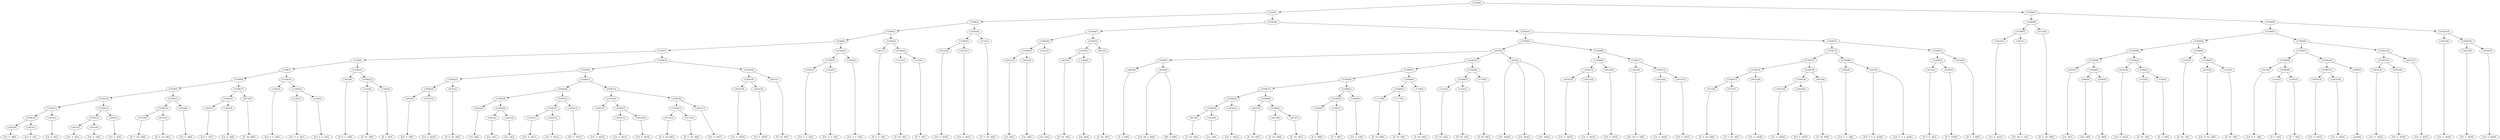 digraph sample{
"L3453(0)"->"[Cis  E  A](0)"
"L3453(1)"->"[Cis  E  A](1)"
"L5358(12)"->"L3453(0)"
"L5358(12)"->"L3453(1)"
"L3453(2)"->"[Cis  E  A](2)"
"L5358(11)"->"L5358(12)"
"L5358(11)"->"L3453(2)"
"L3453(3)"->"[Cis  E  A](3)"
"L3453(4)"->"[Cis  E  A](4)"
"L5358(14)"->"L3453(3)"
"L5358(14)"->"L3453(4)"
"L3453(5)"->"[Cis  E  A](5)"
"L5358(13)"->"L5358(14)"
"L5358(13)"->"L3453(5)"
"L5358(10)"->"L5358(11)"
"L5358(10)"->"L5358(13)"
"L4715(0)"->"[D  E  Gis  B](0)"
"L4715(1)"->"[D  E  Gis  B](1)"
"L5358(16)"->"L4715(0)"
"L5358(16)"->"L4715(1)"
"L3453(6)"->"[Cis  E  A](6)"
"L5358(15)"->"L5358(16)"
"L5358(15)"->"L3453(6)"
"L5358(9)"->"L5358(10)"
"L5358(9)"->"L5358(15)"
"L3453(7)"->"[Cis  E  A](7)"
"L3453(8)"->"[Cis  E  A](8)"
"L5358(18)"->"L3453(7)"
"L5358(18)"->"L3453(8)"
"L4672(0)"->"[E  Gis  B](0)"
"L5358(17)"->"L5358(18)"
"L5358(17)"->"L4672(0)"
"L5358(8)"->"L5358(9)"
"L5358(8)"->"L5358(17)"
"L2362(0)"->"[Cis  E  G  A](0)"
"L2362(1)"->"[Cis  E  G  A](1)"
"L2362(2)"->"[Cis  E  G  A](2)"
"L5358(20)"->"L2362(1)"
"L5358(20)"->"L2362(2)"
"L5358(19)"->"L2362(0)"
"L5358(19)"->"L5358(20)"
"L5358(7)"->"L5358(8)"
"L5358(7)"->"L5358(19)"
"L3612(0)"->"[D  E  G  A](0)"
"L1532(0)"->"[D  Fis  A](0)"
"L1163(0)"->"[D  F  A](0)"
"L5358(22)"->"L1532(0)"
"L5358(22)"->"L1163(0)"
"L5358(21)"->"L3612(0)"
"L5358(21)"->"L5358(22)"
"L5358(6)"->"L5358(7)"
"L5358(6)"->"L5358(21)"
"L3453(9)"->"[Cis  E  A](9)"
"L3453(10)"->"[Cis  E  A](10)"
"L5358(26)"->"L3453(9)"
"L5358(26)"->"L3453(10)"
"L4715(2)"->"[D  E  Gis  B](2)"
"L5358(25)"->"L5358(26)"
"L5358(25)"->"L4715(2)"
"L4422(0)"->"[Cis  A](0)"
"L4422(1)"->"[Cis  A](1)"
"L4422(2)"->"[Cis  A](2)"
"L5358(30)"->"L4422(1)"
"L5358(30)"->"L4422(2)"
"L5358(29)"->"L4422(0)"
"L5358(29)"->"L5358(30)"
"L3453(11)"->"[Cis  E  A](11)"
"L3453(12)"->"[Cis  E  A](12)"
"L5358(32)"->"L3453(11)"
"L5358(32)"->"L3453(12)"
"L3453(13)"->"[Cis  E  A](13)"
"L5358(31)"->"L5358(32)"
"L5358(31)"->"L3453(13)"
"L5358(28)"->"L5358(29)"
"L5358(28)"->"L5358(31)"
"L3453(14)"->"[Cis  E  A](14)"
"L3453(15)"->"[Cis  E  A](15)"
"L3453(16)"->"[Cis  E  A](16)"
"L5358(35)"->"L3453(15)"
"L5358(35)"->"L3453(16)"
"L5358(34)"->"L3453(14)"
"L5358(34)"->"L5358(35)"
"L4715(3)"->"[D  E  Gis  B](3)"
"L4715(4)"->"[D  E  Gis  B](4)"
"L5358(37)"->"L4715(3)"
"L5358(37)"->"L4715(4)"
"L3453(17)"->"[Cis  E  A](17)"
"L5358(36)"->"L5358(37)"
"L5358(36)"->"L3453(17)"
"L5358(33)"->"L5358(34)"
"L5358(33)"->"L5358(36)"
"L5358(27)"->"L5358(28)"
"L5358(27)"->"L5358(33)"
"L5358(24)"->"L5358(25)"
"L5358(24)"->"L5358(27)"
"L3453(18)"->"[Cis  E  A](18)"
"L3453(19)"->"[Cis  E  A](19)"
"L5358(39)"->"L3453(18)"
"L5358(39)"->"L3453(19)"
"L4672(1)"->"[E  Gis  B](1)"
"L5358(38)"->"L5358(39)"
"L5358(38)"->"L4672(1)"
"L5358(23)"->"L5358(24)"
"L5358(23)"->"L5358(38)"
"L5358(5)"->"L5358(6)"
"L5358(5)"->"L5358(23)"
"L2362(3)"->"[Cis  E  G  A](3)"
"L2362(4)"->"[Cis  E  G  A](4)"
"L5358(41)"->"L2362(3)"
"L5358(41)"->"L2362(4)"
"L2362(5)"->"[Cis  E  G  A](5)"
"L5358(40)"->"L5358(41)"
"L5358(40)"->"L2362(5)"
"L5358(4)"->"L5358(5)"
"L5358(4)"->"L5358(40)"
"L3612(1)"->"[D  E  G  A](1)"
"L1532(1)"->"[D  Fis  A](1)"
"L1163(1)"->"[D  F  A](1)"
"L5358(43)"->"L1532(1)"
"L5358(43)"->"L1163(1)"
"L5358(42)"->"L3612(1)"
"L5358(42)"->"L5358(43)"
"L5358(3)"->"L5358(4)"
"L5358(3)"->"L5358(42)"
"L3453(20)"->"[Cis  E  A](20)"
"L3453(21)"->"[Cis  E  A](21)"
"L5358(45)"->"L3453(20)"
"L5358(45)"->"L3453(21)"
"L4715(5)"->"[D  E  Gis  B](5)"
"L5358(44)"->"L5358(45)"
"L5358(44)"->"L4715(5)"
"L5358(2)"->"L5358(3)"
"L5358(2)"->"L5358(44)"
"L4422(3)"->"[Cis  A](3)"
"L4422(4)"->"[Cis  A](4)"
"L5358(49)"->"L4422(3)"
"L5358(49)"->"L4422(4)"
"L4422(5)"->"[Cis  A](5)"
"L5358(48)"->"L5358(49)"
"L5358(48)"->"L4422(5)"
"L4672(2)"->"[E  Gis  B](2)"
"L-1764(0)"->"[Gis  B](0)"
"L5358(51)"->"L4672(2)"
"L5358(51)"->"L-1764(0)"
"L4672(3)"->"[E  Gis  B](3)"
"L5358(50)"->"L5358(51)"
"L5358(50)"->"L4672(3)"
"L5358(47)"->"L5358(48)"
"L5358(47)"->"L5358(50)"
"L4893(0)"->"[E  A  B](0)"
"L4955(0)"->"[Cis  Dis  A  B](0)"
"L4955(0)"->"[Dis  A  B](0)"
"L4994(0)"->"L4893(0)"
"L4994(0)"->"L4955(0)"
"L4672(4)"->"[E  Gis  B](4)"
"L4422(6)"->"[Cis  A](6)"
"L5358(59)"->"L4672(4)"
"L5358(59)"->"L4422(6)"
"L3453(22)"->"[Cis  E  A](22)"
"L5358(58)"->"L5358(59)"
"L5358(58)"->"L3453(22)"
"L4672(5)"->"[E  Gis  B](5)"
"L4672(6)"->"[E  Gis  B](6)"
"L4672(7)"->"[E  Gis  B](7)"
"L5358(61)"->"L4672(6)"
"L5358(61)"->"L4672(7)"
"L5358(60)"->"L4672(5)"
"L5358(60)"->"L5358(61)"
"L5358(57)"->"L5358(58)"
"L5358(57)"->"L5358(60)"
"L3345(0)"->"[E  G  B](0)"
"L3345(1)"->"[E  G  B](1)"
"L5358(63)"->"L3345(0)"
"L5358(63)"->"L3345(1)"
"L1669(0)"->"[Cis  E  G](0)"
"L5358(62)"->"L5358(63)"
"L5358(62)"->"L1669(0)"
"L5358(56)"->"L5358(57)"
"L5358(56)"->"L5358(62)"
"L-1779(0)"->"[D  Fis  B](0)"
"L-1779(1)"->"[D  Fis  B](1)"
"L5358(65)"->"L-1779(0)"
"L5358(65)"->"L-1779(1)"
"L-1779(2)"->"[D  Fis  B](2)"
"L5358(64)"->"L5358(65)"
"L5358(64)"->"L-1779(2)"
"L5358(55)"->"L5358(56)"
"L5358(55)"->"L5358(64)"
"L1532(2)"->"[D  Fis  A](2)"
"L1532(3)"->"[D  Fis  A](3)"
"L5358(67)"->"L1532(2)"
"L5358(67)"->"L1532(3)"
"L-1779(3)"->"[D  Fis  B](3)"
"L5358(66)"->"L5358(67)"
"L5358(66)"->"L-1779(3)"
"L5358(54)"->"L5358(55)"
"L5358(54)"->"L5358(66)"
"L-901(0)"->"[Cis  Dis](0)"
"L-901(0)"->"[Cis  Dis](1)"
"L-901(0)"->"[Cis  Dis](2)"
"L4932(0)"->"L4994(0)"
"L4932(0)"->"L5358(54)"
"L4932(0)"->"L-901(0)"
"L3453(23)"->"[Cis  E  A](23)"
"L3453(24)"->"[Cis  E  A](24)"
"L5358(70)"->"L3453(23)"
"L5358(70)"->"L3453(24)"
"L3453(25)"->"[Cis  E  A](25)"
"L5358(69)"->"L5358(70)"
"L5358(69)"->"L3453(25)"
"L3812(0)"->"[Cis  Dis  E  A](0)"
"L3453(26)"->"[Cis  E  A](26)"
"L3453(27)"->"[Cis  E  A](27)"
"L5358(72)"->"L3453(26)"
"L5358(72)"->"L3453(27)"
"L5358(71)"->"L3812(0)"
"L5358(71)"->"L5358(72)"
"L5358(68)"->"L5358(69)"
"L5358(68)"->"L5358(71)"
"L5358(53)"->"L4932(0)"
"L5358(53)"->"L5358(68)"
"L4715(6)"->"[D  E  Gis  B](6)"
"L4715(7)"->"[D  E  Gis  B](7)"
"L5358(77)"->"L4715(6)"
"L5358(77)"->"L4715(7)"
"L3453(28)"->"[Cis  E  A](28)"
"L5358(76)"->"L5358(77)"
"L5358(76)"->"L3453(28)"
"L3453(29)"->"[Cis  E  A](29)"
"L3453(30)"->"[Cis  E  A](30)"
"L5358(79)"->"L3453(29)"
"L5358(79)"->"L3453(30)"
"L4672(8)"->"[E  Gis  B](8)"
"L5358(78)"->"L5358(79)"
"L5358(78)"->"L4672(8)"
"L5358(75)"->"L5358(76)"
"L5358(75)"->"L5358(78)"
"L2362(6)"->"[Cis  E  G  A](6)"
"L3457(0)"->"[Cis  E  G  A  Ais](0)"
"L3457(0)"->"[Cis  E  G  A  Ais](1)"
"L5358(80)"->"L2362(6)"
"L5358(80)"->"L3457(0)"
"L5358(74)"->"L5358(75)"
"L5358(74)"->"L5358(80)"
"L3612(2)"->"[D  E  G  A](2)"
"L4261(0)"->"[D  E  Fis](0)"
"L5358(82)"->"L3612(2)"
"L5358(82)"->"L4261(0)"
"L3552(0)"->"[D  F  A  B](0)"
"L5358(81)"->"L5358(82)"
"L5358(81)"->"L3552(0)"
"L5358(73)"->"L5358(74)"
"L5358(73)"->"L5358(81)"
"L5358(52)"->"L5358(53)"
"L5358(52)"->"L5358(73)"
"L5358(46)"->"L5358(47)"
"L5358(46)"->"L5358(52)"
"L5358(1)"->"L5358(2)"
"L5358(1)"->"L5358(46)"
"L3453(31)"->"[Cis  E  A](31)"
"L3812(1)"->"[Cis  Dis  E  A](1)"
"L5358(85)"->"L3453(31)"
"L5358(85)"->"L3812(1)"
"L4715(8)"->"[D  E  Gis  B](8)"
"L5358(84)"->"L5358(85)"
"L5358(84)"->"L4715(8)"
"L4422(7)"->"[Cis  A](7)"
"L2985(0)"->"[Gis  A](0)"
"L4292(0)"->"[A  B](0)"
"L5358(91)"->"L2985(0)"
"L5358(91)"->"L4292(0)"
"L5358(90)"->"L4422(7)"
"L5358(90)"->"L5358(91)"
"L3453(32)"->"[Cis  E  A](32)"
"L1532(4)"->"[D  Fis  A](4)"
"L-1792(0)"->"[E  G  A](0)"
"L5358(93)"->"L1532(4)"
"L5358(93)"->"L-1792(0)"
"L5358(92)"->"L3453(32)"
"L5358(92)"->"L5358(93)"
"L5358(89)"->"L5358(90)"
"L5358(89)"->"L5358(92)"
"L1532(5)"->"[D  Fis  A](5)"
"L2347(0)"->"[Cis  D  Fis  A](0)"
"L1532(6)"->"[D  Fis  A](6)"
"L5358(95)"->"L2347(0)"
"L5358(95)"->"L1532(6)"
"L5358(94)"->"L1532(5)"
"L5358(94)"->"L5358(95)"
"L5358(88)"->"L5358(89)"
"L5358(88)"->"L5358(94)"
"L3413(0)"->"[Cis  D  F  A](0)"
"L1163(2)"->"[D  F  A](2)"
"L1163(3)"->"[D  F  A](3)"
"L5358(99)"->"L1163(2)"
"L5358(99)"->"L1163(3)"
"L5358(98)"->"L3413(0)"
"L5358(98)"->"L5358(99)"
"L3453(33)"->"[Cis  E  A](33)"
"L3453(34)"->"[Cis  E  A](34)"
"L5358(101)"->"L3453(33)"
"L5358(101)"->"L3453(34)"
"L3609(0)"->"[rest](0)"
"L5358(100)"->"L5358(101)"
"L5358(100)"->"L3609(0)"
"L5358(97)"->"L5358(98)"
"L5358(97)"->"L5358(100)"
"L3453(35)"->"[Cis  E  A](35)"
"L3453(36)"->"[Cis  E  A](36)"
"L5358(103)"->"L3453(35)"
"L5358(103)"->"L3453(36)"
"L3453(37)"->"[Cis  E  A](37)"
"L5358(102)"->"L5358(103)"
"L5358(102)"->"L3453(37)"
"L5358(96)"->"L5358(97)"
"L5358(96)"->"L5358(102)"
"L5358(87)"->"L5358(88)"
"L5358(87)"->"L5358(96)"
"L3453(38)"->"[Cis  E  A](38)"
"L3453(39)"->"[Cis  E  A](39)"
"L3453(40)"->"[Cis  E  A](40)"
"L5358(105)"->"L3453(39)"
"L5358(105)"->"L3453(40)"
"L5358(104)"->"L3453(38)"
"L5358(104)"->"L5358(105)"
"L5358(86)"->"L5358(87)"
"L5358(86)"->"L5358(104)"
"L5358(83)"->"L5358(84)"
"L5358(83)"->"L5358(86)"
"L5358(0)"->"L5358(1)"
"L5358(0)"->"L5358(83)"
{rank = min; "L5358(0)"}
{rank = same; "L5358(1)"; "L5358(83)";}
{rank = same; "L5358(2)"; "L5358(46)"; "L5358(84)"; "L5358(86)";}
{rank = same; "L5358(3)"; "L5358(44)"; "L5358(47)"; "L5358(52)"; "L5358(85)"; "L4715(8)"; "L5358(87)"; "L5358(104)";}
{rank = same; "L5358(4)"; "L5358(42)"; "L5358(45)"; "L4715(5)"; "L5358(48)"; "L5358(50)"; "L5358(53)"; "L5358(73)"; "L3453(31)"; "L3812(1)"; "L5358(88)"; "L5358(96)"; "L3453(38)"; "L5358(105)";}
{rank = same; "L5358(5)"; "L5358(40)"; "L3612(1)"; "L5358(43)"; "L3453(20)"; "L3453(21)"; "L5358(49)"; "L4422(5)"; "L5358(51)"; "L4672(3)"; "L4932(0)"; "L5358(68)"; "L5358(74)"; "L5358(81)"; "L5358(89)"; "L5358(94)"; "L5358(97)"; "L5358(102)"; "L3453(39)"; "L3453(40)";}
{rank = same; "L5358(6)"; "L5358(23)"; "L5358(41)"; "L2362(5)"; "L1532(1)"; "L1163(1)"; "L4422(3)"; "L4422(4)"; "L4672(2)"; "L-1764(0)"; "L4994(0)"; "L5358(54)"; "L-901(0)"; "L5358(69)"; "L5358(71)"; "L5358(75)"; "L5358(80)"; "L5358(82)"; "L3552(0)"; "L5358(90)"; "L5358(92)"; "L1532(5)"; "L5358(95)"; "L5358(98)"; "L5358(100)"; "L5358(103)"; "L3453(37)";}
{rank = same; "L5358(7)"; "L5358(21)"; "L5358(24)"; "L5358(38)"; "L2362(3)"; "L2362(4)"; "L4893(0)"; "L4955(0)"; "L5358(55)"; "L5358(66)"; "L5358(70)"; "L3453(25)"; "L3812(0)"; "L5358(72)"; "L5358(76)"; "L5358(78)"; "L2362(6)"; "L3457(0)"; "L3612(2)"; "L4261(0)"; "L4422(7)"; "L5358(91)"; "L3453(32)"; "L5358(93)"; "L2347(0)"; "L1532(6)"; "L3413(0)"; "L5358(99)"; "L5358(101)"; "L3609(0)"; "L3453(35)"; "L3453(36)";}
{rank = same; "L5358(8)"; "L5358(19)"; "L3612(0)"; "L5358(22)"; "L5358(25)"; "L5358(27)"; "L5358(39)"; "L4672(1)"; "L5358(56)"; "L5358(64)"; "L5358(67)"; "L-1779(3)"; "L3453(23)"; "L3453(24)"; "L3453(26)"; "L3453(27)"; "L5358(77)"; "L3453(28)"; "L5358(79)"; "L4672(8)"; "L2985(0)"; "L4292(0)"; "L1532(4)"; "L-1792(0)"; "L1163(2)"; "L1163(3)"; "L3453(33)"; "L3453(34)";}
{rank = same; "L5358(9)"; "L5358(17)"; "L2362(0)"; "L5358(20)"; "L1532(0)"; "L1163(0)"; "L5358(26)"; "L4715(2)"; "L5358(28)"; "L5358(33)"; "L3453(18)"; "L3453(19)"; "L5358(57)"; "L5358(62)"; "L5358(65)"; "L-1779(2)"; "L1532(2)"; "L1532(3)"; "L4715(6)"; "L4715(7)"; "L3453(29)"; "L3453(30)";}
{rank = same; "L5358(10)"; "L5358(15)"; "L5358(18)"; "L4672(0)"; "L2362(1)"; "L2362(2)"; "L3453(9)"; "L3453(10)"; "L5358(29)"; "L5358(31)"; "L5358(34)"; "L5358(36)"; "L5358(58)"; "L5358(60)"; "L5358(63)"; "L1669(0)"; "L-1779(0)"; "L-1779(1)";}
{rank = same; "L5358(11)"; "L5358(13)"; "L5358(16)"; "L3453(6)"; "L3453(7)"; "L3453(8)"; "L4422(0)"; "L5358(30)"; "L5358(32)"; "L3453(13)"; "L3453(14)"; "L5358(35)"; "L5358(37)"; "L3453(17)"; "L5358(59)"; "L3453(22)"; "L4672(5)"; "L5358(61)"; "L3345(0)"; "L3345(1)";}
{rank = same; "L5358(12)"; "L3453(2)"; "L5358(14)"; "L3453(5)"; "L4715(0)"; "L4715(1)"; "L4422(1)"; "L4422(2)"; "L3453(11)"; "L3453(12)"; "L3453(15)"; "L3453(16)"; "L4715(3)"; "L4715(4)"; "L4672(4)"; "L4422(6)"; "L4672(6)"; "L4672(7)";}
{rank = same; "L3453(0)"; "L3453(1)"; "L3453(3)"; "L3453(4)";}
{rank = max; "[A  B](0)"; "[Cis  A](0)"; "[Cis  A](1)"; "[Cis  A](2)"; "[Cis  A](3)"; "[Cis  A](4)"; "[Cis  A](5)"; "[Cis  A](6)"; "[Cis  A](7)"; "[Cis  D  F  A](0)"; "[Cis  D  Fis  A](0)"; "[Cis  Dis  A  B](0)"; "[Cis  Dis  E  A](0)"; "[Cis  Dis  E  A](1)"; "[Cis  Dis](0)"; "[Cis  Dis](1)"; "[Cis  Dis](2)"; "[Cis  E  A](0)"; "[Cis  E  A](1)"; "[Cis  E  A](10)"; "[Cis  E  A](11)"; "[Cis  E  A](12)"; "[Cis  E  A](13)"; "[Cis  E  A](14)"; "[Cis  E  A](15)"; "[Cis  E  A](16)"; "[Cis  E  A](17)"; "[Cis  E  A](18)"; "[Cis  E  A](19)"; "[Cis  E  A](2)"; "[Cis  E  A](20)"; "[Cis  E  A](21)"; "[Cis  E  A](22)"; "[Cis  E  A](23)"; "[Cis  E  A](24)"; "[Cis  E  A](25)"; "[Cis  E  A](26)"; "[Cis  E  A](27)"; "[Cis  E  A](28)"; "[Cis  E  A](29)"; "[Cis  E  A](3)"; "[Cis  E  A](30)"; "[Cis  E  A](31)"; "[Cis  E  A](32)"; "[Cis  E  A](33)"; "[Cis  E  A](34)"; "[Cis  E  A](35)"; "[Cis  E  A](36)"; "[Cis  E  A](37)"; "[Cis  E  A](38)"; "[Cis  E  A](39)"; "[Cis  E  A](4)"; "[Cis  E  A](40)"; "[Cis  E  A](5)"; "[Cis  E  A](6)"; "[Cis  E  A](7)"; "[Cis  E  A](8)"; "[Cis  E  A](9)"; "[Cis  E  G  A  Ais](0)"; "[Cis  E  G  A  Ais](1)"; "[Cis  E  G  A](0)"; "[Cis  E  G  A](1)"; "[Cis  E  G  A](2)"; "[Cis  E  G  A](3)"; "[Cis  E  G  A](4)"; "[Cis  E  G  A](5)"; "[Cis  E  G  A](6)"; "[Cis  E  G](0)"; "[D  E  Fis](0)"; "[D  E  G  A](0)"; "[D  E  G  A](1)"; "[D  E  G  A](2)"; "[D  E  Gis  B](0)"; "[D  E  Gis  B](1)"; "[D  E  Gis  B](2)"; "[D  E  Gis  B](3)"; "[D  E  Gis  B](4)"; "[D  E  Gis  B](5)"; "[D  E  Gis  B](6)"; "[D  E  Gis  B](7)"; "[D  E  Gis  B](8)"; "[D  F  A  B](0)"; "[D  F  A](0)"; "[D  F  A](1)"; "[D  F  A](2)"; "[D  F  A](3)"; "[D  Fis  A](0)"; "[D  Fis  A](1)"; "[D  Fis  A](2)"; "[D  Fis  A](3)"; "[D  Fis  A](4)"; "[D  Fis  A](5)"; "[D  Fis  A](6)"; "[D  Fis  B](0)"; "[D  Fis  B](1)"; "[D  Fis  B](2)"; "[D  Fis  B](3)"; "[Dis  A  B](0)"; "[E  A  B](0)"; "[E  G  A](0)"; "[E  G  B](0)"; "[E  G  B](1)"; "[E  Gis  B](0)"; "[E  Gis  B](1)"; "[E  Gis  B](2)"; "[E  Gis  B](3)"; "[E  Gis  B](4)"; "[E  Gis  B](5)"; "[E  Gis  B](6)"; "[E  Gis  B](7)"; "[E  Gis  B](8)"; "[Gis  A](0)"; "[Gis  B](0)"; "[rest](0)";}
}